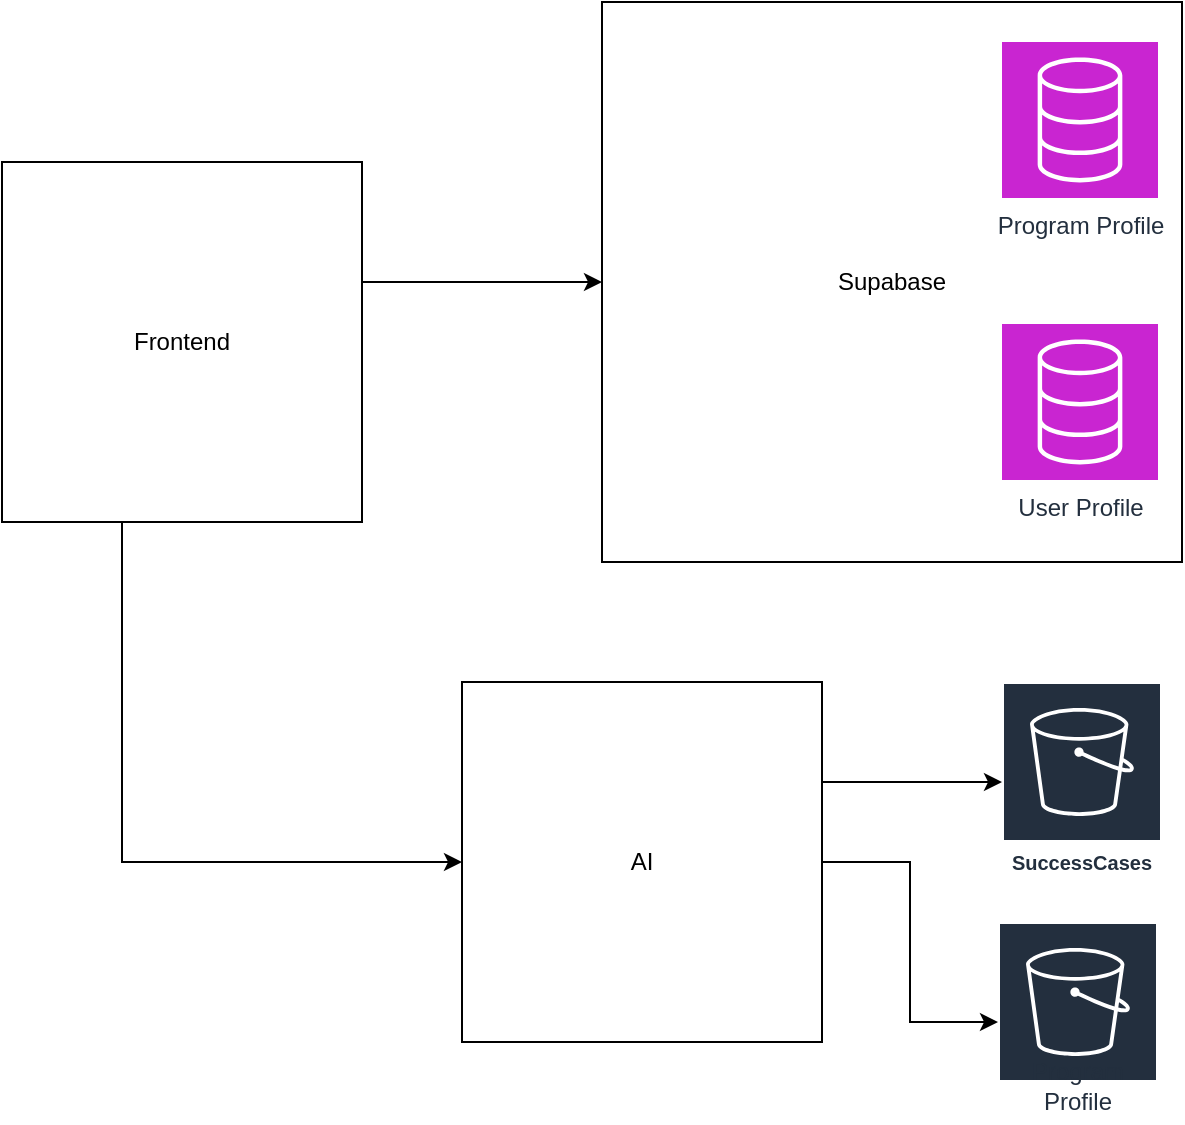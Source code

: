 <mxfile version="26.2.12">
  <diagram name="Page-1" id="iDyeGvS270tOZJRrcT7Q">
    <mxGraphModel dx="1377" dy="1325" grid="1" gridSize="10" guides="1" tooltips="1" connect="1" arrows="1" fold="1" page="1" pageScale="1" pageWidth="850" pageHeight="1100" math="0" shadow="0">
      <root>
        <mxCell id="0" />
        <mxCell id="1" parent="0" />
        <mxCell id="RfMq5vbzq0BqZrSUWtXd-8" style="edgeStyle=orthogonalEdgeStyle;rounded=0;orthogonalLoop=1;jettySize=auto;html=1;" edge="1" parent="1" source="RfMq5vbzq0BqZrSUWtXd-1" target="RfMq5vbzq0BqZrSUWtXd-3">
          <mxGeometry relative="1" as="geometry">
            <Array as="points">
              <mxPoint x="290" y="310" />
              <mxPoint x="290" y="310" />
            </Array>
          </mxGeometry>
        </mxCell>
        <mxCell id="RfMq5vbzq0BqZrSUWtXd-9" style="edgeStyle=orthogonalEdgeStyle;rounded=0;orthogonalLoop=1;jettySize=auto;html=1;" edge="1" parent="1" source="RfMq5vbzq0BqZrSUWtXd-1" target="RfMq5vbzq0BqZrSUWtXd-10">
          <mxGeometry relative="1" as="geometry">
            <mxPoint x="120" y="390" as="targetPoint" />
            <Array as="points">
              <mxPoint x="120" y="600" />
            </Array>
          </mxGeometry>
        </mxCell>
        <mxCell id="RfMq5vbzq0BqZrSUWtXd-1" value="Frontend" style="whiteSpace=wrap;html=1;aspect=fixed;" vertex="1" parent="1">
          <mxGeometry x="60" y="250" width="180" height="180" as="geometry" />
        </mxCell>
        <mxCell id="RfMq5vbzq0BqZrSUWtXd-3" value="Supabase" style="whiteSpace=wrap;html=1;" vertex="1" parent="1">
          <mxGeometry x="360" y="170" width="290" height="280" as="geometry" />
        </mxCell>
        <mxCell id="RfMq5vbzq0BqZrSUWtXd-6" value="User Profile" style="sketch=0;points=[[0,0,0],[0.25,0,0],[0.5,0,0],[0.75,0,0],[1,0,0],[0,1,0],[0.25,1,0],[0.5,1,0],[0.75,1,0],[1,1,0],[0,0.25,0],[0,0.5,0],[0,0.75,0],[1,0.25,0],[1,0.5,0],[1,0.75,0]];outlineConnect=0;fontColor=#232F3E;fillColor=#C925D1;strokeColor=#ffffff;dashed=0;verticalLabelPosition=bottom;verticalAlign=top;align=center;html=1;fontSize=12;fontStyle=0;aspect=fixed;shape=mxgraph.aws4.resourceIcon;resIcon=mxgraph.aws4.database;" vertex="1" parent="1">
          <mxGeometry x="560" y="331" width="78" height="78" as="geometry" />
        </mxCell>
        <mxCell id="RfMq5vbzq0BqZrSUWtXd-7" value="SuccessCases" style="sketch=0;outlineConnect=0;fontColor=#232F3E;gradientColor=none;strokeColor=#ffffff;fillColor=#232F3E;dashed=0;verticalLabelPosition=middle;verticalAlign=bottom;align=center;html=1;whiteSpace=wrap;fontSize=10;fontStyle=1;spacing=3;shape=mxgraph.aws4.productIcon;prIcon=mxgraph.aws4.s3;" vertex="1" parent="1">
          <mxGeometry x="560" y="510" width="80" height="100" as="geometry" />
        </mxCell>
        <mxCell id="RfMq5vbzq0BqZrSUWtXd-11" style="edgeStyle=orthogonalEdgeStyle;rounded=0;orthogonalLoop=1;jettySize=auto;html=1;" edge="1" parent="1" source="RfMq5vbzq0BqZrSUWtXd-10" target="RfMq5vbzq0BqZrSUWtXd-7">
          <mxGeometry relative="1" as="geometry">
            <Array as="points">
              <mxPoint x="510" y="560" />
              <mxPoint x="510" y="560" />
            </Array>
          </mxGeometry>
        </mxCell>
        <mxCell id="RfMq5vbzq0BqZrSUWtXd-10" value="AI" style="rounded=0;whiteSpace=wrap;html=1;" vertex="1" parent="1">
          <mxGeometry x="290" y="510" width="180" height="180" as="geometry" />
        </mxCell>
        <mxCell id="RfMq5vbzq0BqZrSUWtXd-14" style="edgeStyle=orthogonalEdgeStyle;rounded=0;orthogonalLoop=1;jettySize=auto;html=1;" edge="1" parent="1" source="RfMq5vbzq0BqZrSUWtXd-10" target="RfMq5vbzq0BqZrSUWtXd-16">
          <mxGeometry relative="1" as="geometry">
            <mxPoint x="470" y="690" as="sourcePoint" />
            <mxPoint x="560" y="679" as="targetPoint" />
            <Array as="points" />
          </mxGeometry>
        </mxCell>
        <mxCell id="RfMq5vbzq0BqZrSUWtXd-15" value="Program Profile" style="sketch=0;points=[[0,0,0],[0.25,0,0],[0.5,0,0],[0.75,0,0],[1,0,0],[0,1,0],[0.25,1,0],[0.5,1,0],[0.75,1,0],[1,1,0],[0,0.25,0],[0,0.5,0],[0,0.75,0],[1,0.25,0],[1,0.5,0],[1,0.75,0]];outlineConnect=0;fontColor=#232F3E;fillColor=#C925D1;strokeColor=#ffffff;dashed=0;verticalLabelPosition=bottom;verticalAlign=top;align=center;html=1;fontSize=12;fontStyle=0;aspect=fixed;shape=mxgraph.aws4.resourceIcon;resIcon=mxgraph.aws4.database;" vertex="1" parent="1">
          <mxGeometry x="560" y="190" width="78" height="78" as="geometry" />
        </mxCell>
        <mxCell id="RfMq5vbzq0BqZrSUWtXd-16" value="&lt;span style=&quot;font-size: 12px; font-weight: 400; text-wrap-mode: nowrap;&quot;&gt;Program Profile&lt;/span&gt;" style="sketch=0;outlineConnect=0;fontColor=#232F3E;gradientColor=none;strokeColor=#ffffff;fillColor=#232F3E;dashed=0;verticalLabelPosition=middle;verticalAlign=bottom;align=center;html=1;whiteSpace=wrap;fontSize=10;fontStyle=1;spacing=3;shape=mxgraph.aws4.productIcon;prIcon=mxgraph.aws4.s3;" vertex="1" parent="1">
          <mxGeometry x="558" y="630" width="80" height="100" as="geometry" />
        </mxCell>
      </root>
    </mxGraphModel>
  </diagram>
</mxfile>
